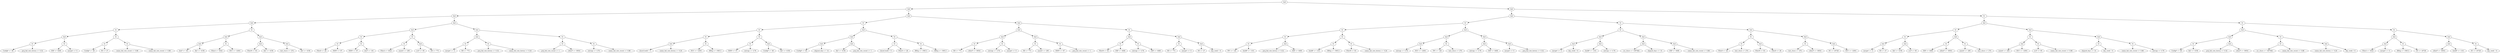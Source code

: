 digraph G {
	graph [bb="0,0,20981,540",
		dpi=78
	];
	node [label="\N"];
	1	 [height=0.5,
		label=And,
		pos="10082,522",
		width=0.75];
	2	 [height=0.5,
		label=And,
		pos="7933.6,450",
		width=0.75];
	1 -> 2	 [pos="e,7960.6,451.88 10054,520.11 9826.6,512.69 8235,460.82 7970.8,452.21"];
	3	 [height=0.5,
		label=And,
		pos="12863,450",
		width=0.75];
	1 -> 3	 [pos="e,12836,451.68 10109,520.32 10375,513.62 12516,459.72 12825,451.94"];
	4	 [height=0.5,
		label=And,
		pos="3752.6,378",
		width=0.75];
	2 -> 4	 [pos="e,3779.7,379.45 7906.7,448.55 7569.8,442.91 4184.2,386.22 3790,379.63"];
	5	 [height=0.5,
		label=And,
		pos="7933.6,378",
		width=0.75];
	2 -> 5	 [pos="e,7933.6,396.1 7933.6,431.7 7933.6,423.98 7933.6,414.71 7933.6,406.11"];
	8	 [height=0.5,
		label=And,
		pos="2049.6,306",
		width=0.75];
	4 -> 8	 [pos="e,2076.6,308.11 3725.6,375.89 3528.4,367.78 2315.3,317.92 2086.8,308.53"];
	9	 [height=0.5,
		label=And,
		pos="3752.6,306",
		width=0.75];
	4 -> 9	 [pos="e,3752.6,324.1 3752.6,359.7 3752.6,351.98 3752.6,342.71 3752.6,334.11"];
	16	 [height=0.5,
		label=Or,
		pos="974.64,234",
		width=0.75];
	8 -> 16	 [pos="e,1001.7,236.76 2022.8,303.25 1877.1,293.76 1181.2,248.45 1011.9,237.42"];
	17	 [height=0.5,
		label=Or,
		pos="2049.6,234",
		width=0.75];
	8 -> 17	 [pos="e,2049.6,252.1 2049.6,287.7 2049.6,279.98 2049.6,270.71 2049.6,262.11"];
	32	 [height=0.5,
		label=And,
		pos="537.64,162",
		width=0.75];
	16 -> 32	 [pos="e,563.54,167.15 948.62,228.83 874,216.88 659.24,182.48 573.56,168.75"];
	33	 [height=0.5,
		label=Or,
		pos="974.64,162",
		width=0.75];
	16 -> 33	 [pos="e,974.64,180.1 974.64,215.7 974.64,207.98 974.64,198.71 974.64,190.11"];
	64	 [height=0.5,
		label=Or,
		pos="269.64,90",
		width=0.75];
	32 -> 64	 [pos="e,294.32,97.444 512.91,154.54 464.95,142.01 359.19,114.39 304.27,100.04"];
	65	 [height=0.5,
		label=Or,
		pos="537.64,90",
		width=0.75];
	32 -> 65	 [pos="e,537.64,108.1 537.64,143.7 537.64,135.98 537.64,126.71 537.64,118.11"];
	128	 [height=0.5,
		label="ConfigF <= 49",
		pos="65.644,18",
		width=1.8234];
	64 -> 128	 [pos="e,105.17,32.563 246.24,80.97 214.37,70.032 156.5,50.177 114.85,35.885"];
	129	 [height=0.5,
		label="proj_fail_rate_history >= 0.32",
		pos="269.64,18",
		width=3.34];
	64 -> 129	 [pos="e,269.64,36.104 269.64,71.697 269.64,63.983 269.64,54.712 269.64,46.112"];
	130	 [height=0.5,
		label="EXP <= 4408",
		pos="468.64,18",
		width=1.6971];
	65 -> 130	 [pos="e,484.86,35.448 523.35,74.496 514.33,65.344 502.46,53.306 492.09,42.781"];
	131	 [height=0.5,
		label="mergeC >= 0",
		pos="606.64,18",
		width=1.6429];
	65 -> 131	 [pos="e,590.43,35.448 551.94,74.496 560.96,65.344 572.83,53.306 583.2,42.781"];
	66	 [height=0.5,
		label=Or,
		pos="879.64,90",
		width=0.75];
	33 -> 66	 [pos="e,897.28,103.99 957.22,148.16 942.71,137.47 921.85,122.1 905.41,109.99"];
	67	 [height=0.5,
		label=Or,
		pos="1069.6,90",
		width=0.75];
	33 -> 67	 [pos="e,1052,103.99 992.07,148.16 1006.6,137.47 1027.4,122.1 1043.9,109.99"];
	132	 [height=0.5,
		label="ConfigF <= 49",
		pos="749.64,18",
		width=1.8234];
	66 -> 132	 [pos="e,778.01,34.275 859.33,78.063 840.04,67.675 810.57,51.807 787.03,39.133"];
	133	 [height=0.5,
		label="NS <= 27",
		pos="879.64,18",
		width=1.2999];
	66 -> 133	 [pos="e,879.64,36.104 879.64,71.697 879.64,63.983 879.64,54.712 879.64,46.112"];
	134	 [height=0.5,
		label="comm_fail_rate_recent <= 0.86",
		pos="1069.6,18",
		width=3.4844];
	67 -> 134	 [pos="e,1069.6,36.104 1069.6,71.697 1069.6,63.983 1069.6,54.712 1069.6,46.112"];
	135	 [height=0.5,
		label="comm_fail_rate_recent <= 0.86",
		pos="1338.6,18",
		width=3.4844];
	67 -> 135	 [pos="e,1280.8,34.044 1094.5,82.54 1134.2,72.19 1213.6,51.536 1271.1,36.579"];
	34	 [height=0.5,
		label=And,
		pos="1900.6,162",
		width=0.75];
	17 -> 34	 [pos="e,1922.4,173.24 2028.3,222.97 2003,211.08 1960.6,191.18 1931.7,177.58"];
	35	 [height=0.5,
		label=And,
		pos="2190.6,162",
		width=0.75];
	17 -> 35	 [pos="e,2169.4,173.55 2070.8,222.52 2094.5,210.72 2133.4,191.43 2160.4,178.03"];
	68	 [height=0.5,
		label=And,
		pos="1678.6,90",
		width=0.75];
	34 -> 68	 [pos="e,1702.5,98.509 1876.5,153.38 1836.7,140.82 1757.3,115.79 1712.1,101.54"];
	69	 [height=0.5,
		label=Or,
		pos="1900.6,90",
		width=0.75];
	34 -> 69	 [pos="e,1900.6,108.1 1900.6,143.7 1900.6,135.98 1900.6,126.71 1900.6,118.11"];
	136	 [height=0.5,
		label="docF <= 181",
		pos="1541.6,18",
		width=1.6429];
	68 -> 136	 [pos="e,1570.5,33.766 1657.8,78.369 1637.1,67.775 1604.8,51.268 1579.5,38.346"];
	137	 [height=0.5,
		label="fixC <= 4156",
		pos="1678.6,18",
		width=1.661];
	68 -> 137	 [pos="e,1678.6,36.104 1678.6,71.697 1678.6,63.983 1678.6,54.712 1678.6,46.112"];
	138	 [height=0.5,
		label="FilesA <= 4524",
		pos="1823.6,18",
		width=1.8776];
	69 -> 138	 [pos="e,1841.6,35.354 1885.1,74.834 1874.8,65.462 1861,52.955 1849.1,42.155"];
	139	 [height=0.5,
		label="NUC <= 12001",
		pos="1976.6,18",
		width=1.8776];
	69 -> 139	 [pos="e,1958.6,35.606 1916,74.834 1926.1,65.527 1939.6,53.13 1951.3,42.382"];
	70	 [height=0.5,
		label=And,
		pos="2190.6,90",
		width=0.75];
	35 -> 70	 [pos="e,2190.6,108.1 2190.6,143.7 2190.6,135.98 2190.6,126.71 2190.6,118.11"];
	71	 [height=0.5,
		label=And,
		pos="2414.6,90",
		width=0.75];
	35 -> 71	 [pos="e,2390.5,98.543 2214.6,153.51 2254.6,141.02 2335,115.89 2380.8,101.59"];
	140	 [height=0.5,
		label="FilesM <= 83",
		pos="2121.6,18",
		width=1.661];
	70 -> 140	 [pos="e,2137.9,35.448 2176.3,74.496 2167.3,65.344 2155.5,53.306 2145.1,42.781"];
	141	 [height=0.5,
		label="fixC <= 4156",
		pos="2259.6,18",
		width=1.661];
	70 -> 141	 [pos="e,2243.4,35.448 2204.9,74.496 2214,65.344 2225.8,53.306 2236.2,42.781"];
	142	 [height=0.5,
		label="test_churn <= 274",
		pos="2414.6,18",
		width=2.1484];
	71 -> 142	 [pos="e,2414.6,36.104 2414.6,71.697 2414.6,63.983 2414.6,54.712 2414.6,46.112"];
	143	 [height=0.5,
		label="fixC <= 4156",
		pos="2569.6,18",
		width=1.661];
	71 -> 143	 [pos="e,2537.9,33.32 2436.5,79.119 2460.4,68.339 2499.1,50.84 2528.7,37.494"];
	18	 [height=0.5,
		label=And,
		pos="3480.6,234",
		width=0.75];
	9 -> 18	 [pos="e,3505.7,241.44 3727.5,298.54 3678.8,285.99 3571.1,258.27 3515.4,243.96"];
	19	 [height=0.5,
		label=And,
		pos="4023.6,234",
		width=0.75];
	9 -> 19	 [pos="e,3998.7,241.44 3777.7,298.54 3826.3,285.99 3933.5,258.27 3989,243.96"];
	36	 [height=0.5,
		label=Or,
		pos="3048.6,162",
		width=0.75];
	18 -> 36	 [pos="e,3074.7,167.23 3454.6,228.78 3380.7,216.8 3169.6,182.6 3084.7,168.84"];
	37	 [height=0.5,
		label=Or,
		pos="3480.6,162",
		width=0.75];
	18 -> 37	 [pos="e,3480.6,180.1 3480.6,215.7 3480.6,207.98 3480.6,198.71 3480.6,190.11"];
	72	 [height=0.5,
		label=Or,
		pos="2841.6,90",
		width=0.75];
	36 -> 72	 [pos="e,2865.1,98.936 3024.9,152.97 2987.9,140.47 2916.5,116.32 2874.6,102.14"];
	73	 [height=0.5,
		label=Or,
		pos="3048.6,90",
		width=0.75];
	36 -> 73	 [pos="e,3048.6,108.1 3048.6,143.7 3048.6,135.98 3048.6,126.71 3048.6,118.11"];
	144	 [height=0.5,
		label="FilesD <= 28",
		pos="2705.6,18",
		width=1.6249];
	72 -> 144	 [pos="e,2734.3,33.766 2821,78.369 2800.4,67.775 2768.3,51.268 2743.2,38.346"];
	145	 [height=0.5,
		label="NDEV <= 67",
		pos="2841.6,18",
		width=1.661];
	72 -> 145	 [pos="e,2841.6,36.104 2841.6,71.697 2841.6,63.983 2841.6,54.712 2841.6,46.112"];
	146	 [height=0.5,
		label="NDEV <= 67",
		pos="2979.6,18",
		width=1.661];
	73 -> 146	 [pos="e,2995.9,35.448 3034.3,74.496 3025.3,65.344 3013.5,53.306 3003.1,42.781"];
	147	 [height=0.5,
		label="docF <= 181",
		pos="3116.6,18",
		width=1.6429];
	73 -> 147	 [pos="e,3100.7,35.448 3062.7,74.496 3071.6,65.344 3083.3,53.306 3093.5,42.781"];
	74	 [height=0.5,
		label=Or,
		pos="3412.6,90",
		width=0.75];
	37 -> 74	 [pos="e,3426.7,105.49 3466.6,146.5 3457.1,136.73 3444.4,123.69 3433.7,112.7"];
	75	 [height=0.5,
		label=And,
		pos="3548.6,90",
		width=0.75];
	37 -> 75	 [pos="e,3534.6,105.49 3494.7,146.5 3504.2,136.73 3516.9,123.69 3527.6,112.7"];
	148	 [height=0.5,
		label="FilesA <= 4524",
		pos="3261.6,18",
		width=1.8776];
	74 -> 148	 [pos="e,3293.8,33.904 3391,78.971 3368.2,68.374 3331.5,51.405 3303.1,38.217"];
	149	 [height=0.5,
		label="maintC <= 295",
		pos="3412.6,18",
		width=1.8234];
	74 -> 149	 [pos="e,3412.6,36.104 3412.6,71.697 3412.6,63.983 3412.6,54.712 3412.6,46.112"];
	150	 [height=0.5,
		label="srcF <= 65",
		pos="3548.6,18",
		width=1.4443];
	75 -> 150	 [pos="e,3548.6,36.104 3548.6,71.697 3548.6,63.983 3548.6,54.712 3548.6,46.112"];
	151	 [height=0.5,
		label="ND <= 773",
		pos="3670.6,18",
		width=1.4443];
	75 -> 151	 [pos="e,3644.8,33.812 3568.5,77.597 3586.8,67.11 3614.3,51.332 3636.2,38.789"];
	38	 [height=0.5,
		label=And,
		pos="4023.6,162",
		width=0.75];
	19 -> 38	 [pos="e,4023.6,180.1 4023.6,215.7 4023.6,207.98 4023.6,198.71 4023.6,190.11"];
	39	 [height=0.5,
		label=Or,
		pos="4734.6,162",
		width=0.75];
	19 -> 39	 [pos="e,4707.9,165.63 4050.2,230.38 4159.1,219.66 4571.3,179.08 4697.6,166.64"];
	76	 [height=0.5,
		label=Or,
		pos="3928.6,90",
		width=0.75];
	38 -> 76	 [pos="e,3946.3,103.99 4006.2,148.16 3991.7,137.47 3970.9,122.1 3954.4,109.99"];
	77	 [height=0.5,
		label=Or,
		pos="4118.6,90",
		width=0.75];
	38 -> 77	 [pos="e,4101,103.99 4041.1,148.16 4055.6,137.47 4076.4,122.1 4092.9,109.99"];
	152	 [height=0.5,
		label="mergeC >= 0",
		pos="3799.6,18",
		width=1.6429];
	76 -> 152	 [pos="e,3827.2,33.948 3908.2,77.908 3888.9,67.426 3859.5,51.463 3836.1,38.797"];
	153	 [height=0.5,
		label="ND <= 773",
		pos="3928.6,18",
		width=1.4443];
	76 -> 153	 [pos="e,3928.6,36.104 3928.6,71.697 3928.6,63.983 3928.6,54.712 3928.6,46.112"];
	154	 [height=0.5,
		label="proj_fail_rate_history >= 0.32",
		pos="4118.6,18",
		width=3.34];
	77 -> 154	 [pos="e,4118.6,36.104 4118.6,71.697 4118.6,63.983 4118.6,54.712 4118.6,46.112"];
	155	 [height=0.5,
		label="comm_fail_rate_history >= 0.24",
		pos="4384.6,18",
		width=3.5566];
	77 -> 155	 [pos="e,4327.2,34.12 4143.7,82.415 4183,72.06 4260.7,51.621 4317.2,36.737"];
	78	 [height=0.5,
		label=Or,
		pos="4734.6,90",
		width=0.75];
	39 -> 78	 [pos="e,4734.6,108.1 4734.6,143.7 4734.6,135.98 4734.6,126.71 4734.6,118.11"];
	79	 [height=0.5,
		label=Or,
		pos="4992.6,90",
		width=0.75];
	39 -> 79	 [pos="e,4968,97.692 4759.4,154.29 4805.6,141.74 4905.2,114.72 4958.1,100.38"];
	156	 [height=0.5,
		label="proj_fail_rate_recent <= 1",
		pos="4636.6,18",
		width=2.9428];
	78 -> 156	 [pos="e,4660.1,35.722 4716.7,76.161 4703.2,66.57 4684.5,53.207 4668.6,41.813"];
	157	 [height=0.5,
		label="otherF <= 36541",
		pos="4832.6,18",
		width=2.004];
	78 -> 157	 [pos="e,4810,35.208 4752.6,76.161 4766.4,66.347 4785.6,52.583 4801.8,41.021"];
	158	 [height=0.5,
		label="entropy <= 4.76",
		pos="4992.6,18",
		width=1.9318];
	79 -> 158	 [pos="e,4992.6,36.104 4992.6,71.697 4992.6,63.983 4992.6,54.712 4992.6,46.112"];
	159	 [height=0.5,
		label="comm_fail_rate_recent <= 0.86",
		pos="5205.6,18",
		width=3.4844];
	79 -> 159	 [pos="e,5157.8,34.711 5016.3,81.241 5047.9,70.85 5105,52.075 5148.3,37.854"];
	10	 [height=0.5,
		label=Or,
		pos="7433.6,306",
		width=0.75];
	5 -> 10	 [pos="e,7459.9,310.67 7907.5,373.34 7824.3,361.69 7565.8,325.51 7469.9,312.08"];
	11	 [height=0.5,
		label=And,
		pos="8574.6,306",
		width=0.75];
	5 -> 11	 [pos="e,8548.2,309.89 7960.4,374.08 8061.6,363.03 8421.5,323.73 8538,311"];
	20	 [height=0.5,
		label=Or,
		pos="6385.6,234",
		width=0.75];
	10 -> 20	 [pos="e,6412.5,236.79 7407,303.22 7263.9,293.67 6588.8,248.57 6422.6,237.47"];
	21	 [height=0.5,
		label=And,
		pos="7433.6,234",
		width=0.75];
	10 -> 21	 [pos="e,7433.6,252.1 7433.6,287.7 7433.6,279.98 7433.6,270.71 7433.6,262.11"];
	40	 [height=0.5,
		label=Or,
		pos="5931.6,162",
		width=0.75];
	20 -> 40	 [pos="e,5957.9,167.04 6359.6,228.99 6282.7,217.13 6056.7,182.28 5968,168.6"];
	41	 [height=0.5,
		label=Or,
		pos="6385.6,162",
		width=0.75];
	20 -> 41	 [pos="e,6385.6,180.1 6385.6,215.7 6385.6,207.98 6385.6,198.71 6385.6,190.11"];
	80	 [height=0.5,
		label=And,
		pos="5638.6,90",
		width=0.75];
	40 -> 80	 [pos="e,5663.6,96.953 5906.7,155.03 5854.3,142.53 5733.1,113.57 5673.3,99.28"];
	81	 [height=0.5,
		label=Or,
		pos="5931.6,90",
		width=0.75];
	40 -> 81	 [pos="e,5931.6,108.1 5931.6,143.7 5931.6,135.98 5931.6,126.71 5931.6,118.11"];
	160	 [height=0.5,
		label="classif_build = 5",
		pos="5420.6,18",
		width=1.9859];
	80 -> 160	 [pos="e,5463,32.609 5614.9,81.376 5581,70.481 5517.7,50.18 5472.6,35.697"];
	161	 [height=0.5,
		label="comm_fail_rate_history >= 0.24",
		pos="5638.6,18",
		width=3.5566];
	80 -> 161	 [pos="e,5638.6,36.104 5638.6,71.697 5638.6,63.983 5638.6,54.712 5638.6,46.112"];
	162	 [height=0.5,
		label="NUC <= 12001",
		pos="5852.6,18",
		width=1.8776];
	81 -> 162	 [pos="e,5871.3,35.51 5916,75.17 5905.5,65.822 5891.3,53.248 5879,42.366"];
	163	 [height=0.5,
		label="BMsg <= 1565.3",
		pos="6010.6,18",
		width=2.022];
	81 -> 163	 [pos="e,5992,35.51 5947.3,75.17 5957.8,65.822 5972,53.248 5984.3,42.366"];
	82	 [height=0.5,
		label=Or,
		pos="6308.6,90",
		width=0.75];
	41 -> 82	 [pos="e,6323.9,104.91 6370.1,146.83 6359,136.81 6344.1,123.19 6331.7,111.92"];
	83	 [height=0.5,
		label=And,
		pos="6461.6,90",
		width=0.75];
	41 -> 83	 [pos="e,6446.3,105.14 6401,146.83 6411.8,136.87 6426.5,123.37 6438.7,112.14"];
	164	 [height=0.5,
		label="NDEV <= 67",
		pos="6161.6,18",
		width=1.661];
	82 -> 164	 [pos="e,6192.3,33.578 6287.3,78.821 6264.8,68.124 6229,51.054 6201.3,37.881"];
	165	 [height=0.5,
		label="entropy <= 4.76",
		pos="6308.6,18",
		width=1.9318];
	82 -> 165	 [pos="e,6308.6,36.104 6308.6,71.697 6308.6,63.983 6308.6,54.712 6308.6,46.112"];
	166	 [height=0.5,
		label="ConfigF <= 49",
		pos="6461.6,18",
		width=1.8234];
	83 -> 166	 [pos="e,6461.6,36.104 6461.6,71.697 6461.6,63.983 6461.6,54.712 6461.6,46.112"];
	167	 [height=0.5,
		label="fixC <= 4156",
		pos="6604.6,18",
		width=1.661];
	83 -> 167	 [pos="e,6574.7,33.641 6482.7,78.671 6504.5,68.023 6538.9,51.176 6565.6,38.095"];
	42	 [height=0.5,
		label=And,
		pos="7169.6,162",
		width=0.75];
	21 -> 42	 [pos="e,7194.2,169.52 7408.8,226.41 7361.4,213.85 7258,186.43 7204,172.11"];
	43	 [height=0.5,
		label=Or,
		pos="7530.6,162",
		width=0.75];
	21 -> 43	 [pos="e,7513,175.76 7451.4,220.16 7466.3,209.41 7487.8,193.91 7504.6,181.76"];
	84	 [height=0.5,
		label=And,
		pos="6915.6,90",
		width=0.75];
	42 -> 84	 [pos="e,6940.2,97.764 7144.8,154.16 7099.2,141.58 7001.9,114.76 6949.9,100.45"];
	85	 [height=0.5,
		label=And,
		pos="7169.6,90",
		width=0.75];
	42 -> 85	 [pos="e,7169.6,108.1 7169.6,143.7 7169.6,135.98 7169.6,126.71 7169.6,118.11"];
	168	 [height=0.5,
		label="ConfigF <= 49",
		pos="6747.6,18",
		width=1.8234];
	84 -> 168	 [pos="e,6782.3,33.448 6893.3,79.705 6867.5,68.941 6824.3,50.948 6791.7,37.339"];
	169	 [height=0.5,
		label="elapsed_days <= 14",
		pos="6915.6,18",
		width=2.347];
	84 -> 169	 [pos="e,6915.6,36.104 6915.6,71.697 6915.6,63.983 6915.6,54.712 6915.6,46.112"];
	170	 [height=0.5,
		label="fixC <= 4156",
		pos="7077.6,18",
		width=1.661];
	85 -> 170	 [pos="e,7098.7,35.057 7152.3,75.834 7139.5,66.076 7121.7,52.549 7106.7,41.14"];
	171	 [height=0.5,
		label="proj_fail_rate_recent <= 1",
		pos="7261.6,18",
		width=2.9428];
	85 -> 171	 [pos="e,7239.5,35.824 7186.9,75.834 7199.4,66.365 7216.5,53.347 7231.2,42.159"];
	86	 [height=0.5,
		label=Or,
		pos="7530.6,90",
		width=0.75];
	43 -> 86	 [pos="e,7530.6,108.1 7530.6,143.7 7530.6,135.98 7530.6,126.71 7530.6,118.11"];
	87	 [height=0.5,
		label=Or,
		pos="7753.6,90",
		width=0.75];
	43 -> 87	 [pos="e,7729.6,98.543 7554.5,153.51 7594.3,141.02 7674.3,115.89 7719.9,101.59"];
	172	 [height=0.5,
		label="classif_build = 5",
		pos="7456.6,18",
		width=1.9859];
	86 -> 172	 [pos="e,7474.2,35.606 7515.7,74.834 7505.9,65.616 7493,53.366 7481.7,42.689"];
	173	 [height=0.5,
		label="FilesD <= 28",
		pos="7604.6,18",
		width=1.6249];
	86 -> 173	 [pos="e,7587.4,35.354 7545.6,74.834 7555.4,65.551 7568.5,53.193 7579.8,42.464"];
	174	 [height=0.5,
		label="BMsg <= 1565.3",
		pos="7753.6,18",
		width=2.022];
	87 -> 174	 [pos="e,7753.6,36.104 7753.6,71.697 7753.6,63.983 7753.6,54.712 7753.6,46.112"];
	175	 [height=0.5,
		label="BMsg <= 1565.3",
		pos="7917.6,18",
		width=2.022];
	87 -> 175	 [pos="e,7882.7,33.908 7775.8,79.559 7800.6,68.94 7841.7,51.418 7873.3,37.947"];
	22	 [height=0.5,
		label=And,
		pos="8574.6,234",
		width=0.75];
	11 -> 22	 [pos="e,8574.6,252.1 8574.6,287.7 8574.6,279.98 8574.6,270.71 8574.6,262.11"];
	23	 [height=0.5,
		label=Or,
		pos="9498.6,234",
		width=0.75];
	11 -> 23	 [pos="e,9471.9,237.03 8601.3,302.98 8732.5,293.04 9309.3,249.34 9461.7,237.8"];
	44	 [height=0.5,
		label=And,
		pos="8436.6,162",
		width=0.75];
	22 -> 44	 [pos="e,8457.8,173.73 8553.7,222.37 8530.6,210.65 8493.2,191.7 8466.9,178.37"];
	45	 [height=0.5,
		label=And,
		pos="8706.6,162",
		width=0.75];
	22 -> 45	 [pos="e,8686.2,173.86 8595.3,222.06 8617.3,210.4 8652.3,191.83 8677.2,178.63"];
	88	 [height=0.5,
		label=Or,
		pos="8202.6,90",
		width=0.75];
	44 -> 88	 [pos="e,8227,98.293 8412.5,153.77 8370.6,141.25 8284.5,115.49 8236.6,101.17"];
	89	 [height=0.5,
		label=Or,
		pos="8436.6,90",
		width=0.75];
	44 -> 89	 [pos="e,8436.6,108.1 8436.6,143.7 8436.6,135.98 8436.6,126.71 8436.6,118.11"];
	176	 [height=0.5,
		label="ND <= 773",
		pos="8060.6,18",
		width=1.4443];
	88 -> 176	 [pos="e,8089.2,33.063 8181.4,78.52 8159.4,67.705 8124.8,50.612 8098.2,37.513"];
	177	 [height=0.5,
		label="otherF <= 36541",
		pos="8202.6,18",
		width=2.004];
	88 -> 177	 [pos="e,8202.6,36.104 8202.6,71.697 8202.6,63.983 8202.6,54.712 8202.6,46.112"];
	178	 [height=0.5,
		label="entropy <= 4.76",
		pos="8362.6,18",
		width=1.9318];
	89 -> 178	 [pos="e,8380.2,35.606 8421.7,74.834 8411.9,65.616 8399,53.366 8387.7,42.689"];
	179	 [height=0.5,
		label="mergeC >= 0",
		pos="8509.6,18",
		width=1.6429];
	89 -> 179	 [pos="e,8492.6,35.354 8451.4,74.834 8461.1,65.551 8474,53.193 8485.2,42.464"];
	90	 [height=0.5,
		label=Or,
		pos="8706.6,90",
		width=0.75];
	45 -> 90	 [pos="e,8706.6,108.1 8706.6,143.7 8706.6,135.98 8706.6,126.71 8706.6,118.11"];
	91	 [height=0.5,
		label=Or,
		pos="8917.6,90",
		width=0.75];
	45 -> 91	 [pos="e,8893.9,98.865 8730.4,153.11 8768.1,140.63 8841.4,116.3 8884.2,102.08"];
	180	 [height=0.5,
		label="ND <= 773",
		pos="8638.6,18",
		width=1.4443];
	90 -> 180	 [pos="e,8654.4,35.198 8692.6,74.496 8683.6,65.28 8671.8,53.136 8661.5,42.559"];
	181	 [height=0.5,
		label="maintC <= 295",
		pos="8774.6,18",
		width=1.8234];
	90 -> 181	 [pos="e,8758.4,35.699 8720.7,74.496 8729.6,65.409 8741.2,53.475 8751.3,43.004"];
	182	 [height=0.5,
		label="NDEV <= 67",
		pos="8917.6,18",
		width=1.661];
	91 -> 182	 [pos="e,8917.6,36.104 8917.6,71.697 8917.6,63.983 8917.6,54.712 8917.6,46.112"];
	183	 [height=0.5,
		label="proj_fail_rate_recent <= 1",
		pos="9101.6,18",
		width=2.9428];
	91 -> 183	 [pos="e,9060.5,34.646 8940.6,80.276 8968.1,69.813 9015,51.967 9051.1,38.224"];
	46	 [height=0.5,
		label=And,
		pos="9498.6,162",
		width=0.75];
	23 -> 46	 [pos="e,9498.6,180.1 9498.6,215.7 9498.6,207.98 9498.6,198.71 9498.6,190.11"];
	47	 [height=0.5,
		label=And,
		pos="9918.6,162",
		width=0.75];
	23 -> 47	 [pos="e,9892.6,167.34 9524.6,228.67 9596.7,216.65 9799.7,182.83 9882.6,169"];
	92	 [height=0.5,
		label=Or,
		pos="9424.6,90",
		width=0.75];
	46 -> 92	 [pos="e,9439.6,105.14 9483.7,146.83 9473.1,136.87 9458.9,123.37 9447,112.14"];
	93	 [height=0.5,
		label=Or,
		pos="9573.6,90",
		width=0.75];
	46 -> 93	 [pos="e,9558.5,105.14 9513.8,146.83 9524.5,136.87 9539,123.37 9551,112.14"];
	184	 [height=0.5,
		label="FilesM <= 83",
		pos="9285.6,18",
		width=1.661];
	92 -> 184	 [pos="e,9315.1,33.833 9403.8,78.52 9382.9,67.956 9350,51.403 9324.2,38.432"];
	185	 [height=0.5,
		label="EXP <= 4408",
		pos="9424.6,18",
		width=1.6971];
	92 -> 185	 [pos="e,9424.6,36.104 9424.6,71.697 9424.6,63.983 9424.6,54.712 9424.6,46.112"];
	186	 [height=0.5,
		label="entropy <= 4.76",
		pos="9573.6,18",
		width=1.9318];
	93 -> 186	 [pos="e,9573.6,36.104 9573.6,71.697 9573.6,63.983 9573.6,54.712 9573.6,46.112"];
	187	 [height=0.5,
		label="EXP <= 4408",
		pos="9722.6,18",
		width=1.6971];
	93 -> 187	 [pos="e,9691.5,33.644 9595,78.971 9617.7,68.306 9654.1,51.187 9682.3,37.964"];
	94	 [height=0.5,
		label=Or,
		pos="9918.6,90",
		width=0.75];
	47 -> 94	 [pos="e,9918.6,108.1 9918.6,143.7 9918.6,135.98 9918.6,126.71 9918.6,118.11"];
	95	 [height=0.5,
		label=And,
		pos="10107,90",
		width=0.75];
	47 -> 95	 [pos="e,10084,99.544 9941.7,152.42 9974.9,140.05 10036,117.17 10074,103.09"];
	188	 [height=0.5,
		label="ND <= 773",
		pos="9853.6,18",
		width=1.4443];
	94 -> 188	 [pos="e,9868.8,35.29 9904.9,74.155 9896.4,65.072 9885.4,53.243 9875.8,42.87"];
	189	 [height=0.5,
		label="mergeC >= 0",
		pos="9982.6,18",
		width=1.6429];
	94 -> 189	 [pos="e,9967.3,35.789 9932.2,74.155 9940.4,65.2 9951,53.576 9960.4,43.309"];
	190	 [height=0.5,
		label="NS <= 27",
		pos="10107,18",
		width=1.2999];
	95 -> 190	 [pos="e,10107,36.104 10107,71.697 10107,63.983 10107,54.712 10107,46.112"];
	191	 [height=0.5,
		label="day_week = 6",
		pos="10234,18",
		width=1.7151];
	95 -> 191	 [pos="e,10206,34.206 10127,77.908 10146,67.494 10174,51.67 10197,39.045"];
	6	 [height=0.5,
		label=And,
		pos="12863,378",
		width=0.75];
	3 -> 6	 [pos="e,12863,396.1 12863,431.7 12863,423.98 12863,414.71 12863,406.11"];
	7	 [height=0.5,
		label=Or,
		pos="16741,378",
		width=0.75];
	3 -> 7	 [pos="e,16714,379.49 12890,448.51 13213,442.67 16328,386.46 16704,379.67"];
	12	 [height=0.5,
		label=Or,
		pos="12254,306",
		width=0.75];
	6 -> 12	 [pos="e,12280,310.03 12836,373.95 12739,362.77 12402,324.05 12290,311.19"];
	13	 [height=0.5,
		label=Or,
		pos="13646,306",
		width=0.75];
	6 -> 13	 [pos="e,13619,309.4 12890,374.59 13007,364.1 13473,322.43 13609,310.32"];
	24	 [height=0.5,
		label=Or,
		pos="11299,234",
		width=0.75];
	12 -> 24	 [pos="e,11325,236.97 12227,303.04 12092,293.18 11491,249.1 11335,237.7"];
	25	 [height=0.5,
		label=And,
		pos="12254,234",
		width=0.75];
	12 -> 25	 [pos="e,12254,252.1 12254,287.7 12254,279.98 12254,270.71 12254,262.11"];
	48	 [height=0.5,
		label=Or,
		pos="10820,162",
		width=0.75];
	24 -> 48	 [pos="e,10846,166.82 11273,229.19 11192,217.44 10948,181.8 10856,168.28"];
	49	 [height=0.5,
		label=Or,
		pos="11299,162",
		width=0.75];
	24 -> 49	 [pos="e,11299,180.1 11299,215.7 11299,207.98 11299,198.71 11299,190.11"];
	96	 [height=0.5,
		label=Or,
		pos="10514,90",
		width=0.75];
	48 -> 96	 [pos="e,10539,96.795 10794,155.21 10740,142.74 10611,113.3 10549,99.031"];
	97	 [height=0.5,
		label=And,
		pos="10820,90",
		width=0.75];
	48 -> 97	 [pos="e,10820,108.1 10820,143.7 10820,135.98 10820,126.71 10820,118.11"];
	192	 [height=0.5,
		label="TFC <= 126",
		pos="10371,18",
		width=1.5887];
	96 -> 192	 [pos="e,10400,33.512 10493,78.671 10471,67.989 10436,51.069 10409,37.969"];
	193	 [height=0.5,
		label="buildF <= 1101",
		pos="10514,18",
		width=1.8776];
	96 -> 193	 [pos="e,10514,36.104 10514,71.697 10514,63.983 10514,54.712 10514,46.112"];
	194	 [height=0.5,
		label="proj_fail_rate_history >= 0.32",
		pos="10720,18",
		width=3.34];
	97 -> 194	 [pos="e,10744,35.878 10802,76.485 10788,66.841 10769,53.246 10752,41.698"];
	195	 [height=0.5,
		label="EXP <= 4408",
		pos="10919,18",
		width=1.6971];
	97 -> 195	 [pos="e,10896,34.952 10838,76.161 10852,66.279 10871,52.394 10888,40.784"];
	98	 [height=0.5,
		label=Or,
		pos="11224,90",
		width=0.75];
	49 -> 98	 [pos="e,11239,105.14 11283,146.83 11273,136.87 11258,123.37 11246,112.14"];
	99	 [height=0.5,
		label=Or,
		pos="11375,90",
		width=0.75];
	49 -> 99	 [pos="e,11359,105.14 11314,146.83 11325,136.87 11340,123.37 11352,112.14"];
	196	 [height=0.5,
		label="buildF <= 1101",
		pos="11066,18",
		width=1.8776];
	98 -> 196	 [pos="e,11099,33.776 11202,79.267 11178,68.623 11139,51.303 11108,37.956"];
	197	 [height=0.5,
		label="BMsg <= 1565.3",
		pos="11224,18",
		width=2.022];
	98 -> 197	 [pos="e,11224,36.104 11224,71.697 11224,63.983 11224,54.712 11224,46.112"];
	198	 [height=0.5,
		label="FilesM <= 83",
		pos="11375,18",
		width=1.661];
	99 -> 198	 [pos="e,11375,36.104 11375,71.697 11375,63.983 11375,54.712 11375,46.112"];
	199	 [height=0.5,
		label="comm_fail_rate_history >= 0.24",
		pos="11581,18",
		width=3.5566];
	99 -> 199	 [pos="e,11534,34.851 11398,80.97 11429,70.597 11483,52.205 11524,38.143"];
	50	 [height=0.5,
		label=And,
		pos="12172,162",
		width=0.75];
	25 -> 50	 [pos="e,12188,176.56 12237,219.17 12225,208.94 12209,194.85 12195,183.34"];
	51	 [height=0.5,
		label=And,
		pos="12487,162",
		width=0.75];
	25 -> 51	 [pos="e,12462,170.29 12278,225.77 12319,213.28 12405,187.6 12453,173.26"];
	100	 [height=0.5,
		label=And,
		pos="11952,90",
		width=0.75];
	50 -> 100	 [pos="e,11976,98.615 12148,153.38 12108,140.86 12030,115.92 11985,101.66"];
	101	 [height=0.5,
		label=Or,
		pos="12172,90",
		width=0.75];
	50 -> 101	 [pos="e,12172,108.1 12172,143.7 12172,135.98 12172,126.71 12172,118.11"];
	200	 [height=0.5,
		label="entropy <= 4.76",
		pos="11797,18",
		width=1.9318];
	100 -> 200	 [pos="e,11830,33.971 11930,79.119 11906,68.509 11868,51.39 11839,38.128"];
	201	 [height=0.5,
		label="NUC <= 12001",
		pos="11952,18",
		width=1.8776];
	100 -> 201	 [pos="e,11952,36.104 11952,71.697 11952,63.983 11952,54.712 11952,46.112"];
	202	 [height=0.5,
		label="TFC <= 126",
		pos="12095,18",
		width=1.5887];
	101 -> 202	 [pos="e,12113,35.354 12156,74.834 12146,65.462 12132,52.955 12120,42.155"];
	203	 [height=0.5,
		label="test_churn <= 274",
		pos="12248,18",
		width=2.1484];
	101 -> 203	 [pos="e,12230,35.606 12187,74.834 12197,65.527 12211,53.13 12222,42.382"];
	102	 [height=0.5,
		label=And,
		pos="12487,90",
		width=0.75];
	51 -> 102	 [pos="e,12487,108.1 12487,143.7 12487,135.98 12487,126.71 12487,118.11"];
	103	 [height=0.5,
		label=And,
		pos="12700,90",
		width=0.75];
	51 -> 103	 [pos="e,12676,98.793 12510,153.24 12548,140.76 12623,116.18 12666,101.93"];
	204	 [height=0.5,
		label="entropy <= 4.76",
		pos="12413,18",
		width=1.9318];
	102 -> 204	 [pos="e,12430,35.606 12472,74.834 12462,65.616 12449,53.366 12438,42.689"];
	205	 [height=0.5,
		label="EXP <= 4408",
		pos="12562,18",
		width=1.6971];
	102 -> 205	 [pos="e,12544,35.354 12502,74.834 12512,65.551 12525,53.193 12537,42.464"];
	206	 [height=0.5,
		label="mergeC >= 0",
		pos="12700,18",
		width=1.6429];
	103 -> 206	 [pos="e,12700,36.104 12700,71.697 12700,63.983 12700,54.712 12700,46.112"];
	207	 [height=0.5,
		label="proj_fail_rate_history >= 0.32",
		pos="12897,18",
		width=3.34];
	103 -> 207	 [pos="e,12852,34.852 12723,80.695 12752,70.312 12803,52.212 12842,38.293"];
	26	 [height=0.5,
		label=Or,
		pos="13646,234",
		width=0.75];
	13 -> 26	 [pos="e,13646,252.1 13646,287.7 13646,279.98 13646,270.71 13646,262.11"];
	27	 [height=0.5,
		label=And,
		pos="14715,234",
		width=0.75];
	13 -> 27	 [pos="e,14688,236.76 13672,303.25 13817,293.76 14509,248.45 14678,237.42"];
	52	 [height=0.5,
		label=And,
		pos="13457,162",
		width=0.75];
	26 -> 52	 [pos="e,13480,171.54 13622,224.42 13589,212.05 13527,189.17 13489,175.09"];
	53	 [height=0.5,
		label=And,
		pos="13814,162",
		width=0.75];
	26 -> 53	 [pos="e,13791,172.33 13668,223.7 13697,211.52 13749,190.07 13782,176.2"];
	104	 [height=0.5,
		label=And,
		pos="13233,90",
		width=0.75];
	52 -> 104	 [pos="e,13257,98.543 13433,153.51 13393,141.02 13312,115.89 13267,101.59"];
	105	 [height=0.5,
		label=And,
		pos="13457,90",
		width=0.75];
	52 -> 105	 [pos="e,13457,108.1 13457,143.7 13457,135.98 13457,126.71 13457,118.11"];
	208	 [height=0.5,
		label="mergeC >= 0",
		pos="13094,18",
		width=1.6429];
	104 -> 208	 [pos="e,13123,33.704 13212,78.52 13191,67.922 13158,51.296 13132,38.307"];
	209	 [height=0.5,
		label="day_week = 6",
		pos="13233,18",
		width=1.7151];
	104 -> 209	 [pos="e,13233,36.104 13233,71.697 13233,63.983 13233,54.712 13233,46.112"];
	210	 [height=0.5,
		label="buildF <= 1101",
		pos="13380,18",
		width=1.8776];
	105 -> 210	 [pos="e,13398,35.354 13441,74.834 13431,65.462 13417,52.955 13405,42.155"];
	211	 [height=0.5,
		label="entropy <= 4.76",
		pos="13535,18",
		width=1.9318];
	105 -> 211	 [pos="e,13516,35.51 13472,75.17 13482,65.822 13496,53.248 13509,42.366"];
	106	 [height=0.5,
		label=And,
		pos="13814,90",
		width=0.75];
	53 -> 106	 [pos="e,13814,108.1 13814,143.7 13814,135.98 13814,126.71 13814,118.11"];
	107	 [height=0.5,
		label=And,
		pos="14076,90",
		width=0.75];
	53 -> 107	 [pos="e,14051,97.619 13838,154.41 13885,141.88 13987,114.57 14041,100.22"];
	212	 [height=0.5,
		label="src_churn <= 1497462",
		pos="13716,18",
		width=2.5998];
	106 -> 212	 [pos="e,13739,35.464 13796,76.161 13782,66.503 13763,53.021 13747,41.576"];
	213	 [height=0.5,
		label="elapsed_days <= 14",
		pos="13912,18",
		width=2.347];
	106 -> 213	 [pos="e,13889,35.464 13832,76.161 13845,66.503 13864,53.021 13880,41.576"];
	214	 [height=0.5,
		label="EXP <= 4408",
		pos="14076,18",
		width=1.6971];
	107 -> 214	 [pos="e,14076,36.104 14076,71.697 14076,63.983 14076,54.712 14076,46.112"];
	215	 [height=0.5,
		label="comm_fail_rate_recent <= 0.86",
		pos="14281,18",
		width=3.4844];
	107 -> 215	 [pos="e,14234,34.851 14099,80.97 14130,70.597 14183,52.205 14225,38.143"];
	54	 [height=0.5,
		label=Or,
		pos="14715,162",
		width=0.75];
	27 -> 54	 [pos="e,14715,180.1 14715,215.7 14715,207.98 14715,198.71 14715,190.11"];
	55	 [height=0.5,
		label=And,
		pos="15166,162",
		width=0.75];
	27 -> 55	 [pos="e,15140,167.03 14741,228.93 14818,217.03 15042,182.24 15130,168.59"];
	108	 [height=0.5,
		label=Or,
		pos="14637,90",
		width=0.75];
	54 -> 108	 [pos="e,14652,104.8 14699,147.17 14688,137.01 14672,123.03 14660,111.56"];
	109	 [height=0.5,
		label=And,
		pos="14792,90",
		width=0.75];
	54 -> 109	 [pos="e,14776,104.91 14730,146.83 14741,136.81 14756,123.19 14769,111.92"];
	216	 [height=0.5,
		label="FilesD <= 28",
		pos="14483,18",
		width=1.6249];
	108 -> 216	 [pos="e,14514,33.32 14615,79.119 14591,68.339 14553,50.84 14523,37.494"];
	217	 [height=0.5,
		label="test_churn <= 274",
		pos="14637,18",
		width=2.1484];
	108 -> 217	 [pos="e,14637,36.104 14637,71.697 14637,63.983 14637,54.712 14637,46.112"];
	218	 [height=0.5,
		label="FilesM <= 83",
		pos="14792,18",
		width=1.661];
	109 -> 218	 [pos="e,14792,36.104 14792,71.697 14792,63.983 14792,54.712 14792,46.112"];
	219	 [height=0.5,
		label="FilesD <= 28",
		pos="14928,18",
		width=1.6249];
	109 -> 219	 [pos="e,14899,33.766 14812,78.369 14833,67.775 14865,51.268 14890,38.346"];
	110	 [height=0.5,
		label=Or,
		pos="15166,90",
		width=0.75];
	55 -> 110	 [pos="e,15166,108.1 15166,143.7 15166,135.98 15166,126.71 15166,118.11"];
	111	 [height=0.5,
		label=And,
		pos="15400,90",
		width=0.75];
	55 -> 111	 [pos="e,15375,98.293 15190,153.77 15232,141.25 15318,115.49 15366,101.17"];
	220	 [height=0.5,
		label="test_churn <= 274",
		pos="15082,18",
		width=2.1484];
	110 -> 220	 [pos="e,15101,35.412 15149,75.503 15138,66.028 15123,53.12 15109,42.033"];
	221	 [height=0.5,
		label="otherF <= 36541",
		pos="15249,18",
		width=2.004];
	110 -> 221	 [pos="e,15229,35.51 15182,75.17 15193,65.733 15208,53.008 15221,42.055"];
	222	 [height=0.5,
		label="NC <= 20728",
		pos="15400,18",
		width=1.6971];
	111 -> 222	 [pos="e,15400,36.104 15400,71.697 15400,63.983 15400,54.712 15400,46.112"];
	223	 [height=0.5,
		label="NUC <= 12001",
		pos="15547,18",
		width=1.8776];
	111 -> 223	 [pos="e,15515,33.967 15421,78.821 15443,68.272 15478,51.526 15506,38.431"];
	14	 [height=0.5,
		label=And,
		pos="16741,306",
		width=0.75];
	7 -> 14	 [pos="e,16741,324.1 16741,359.7 16741,351.98 16741,342.71 16741,334.11"];
	15	 [height=0.5,
		label=Or,
		pos="18914,306",
		width=0.75];
	7 -> 15	 [pos="e,18887,307.87 16768,376.13 16997,368.74 18610,316.78 18876,308.2"];
	28	 [height=0.5,
		label=Or,
		pos="16431,234",
		width=0.75];
	14 -> 28	 [pos="e,16456,240.72 16716,299.33 16661,286.91 16529,257.25 16466,242.96"];
	29	 [height=0.5,
		label=And,
		pos="17051,234",
		width=0.75];
	14 -> 29	 [pos="e,17025,240.72 16766,299.33 16821,286.91 16952,257.25 17015,242.96"];
	56	 [height=0.5,
		label=Or,
		pos="16006,162",
		width=0.75];
	28 -> 56	 [pos="e,16032,167.26 16405,228.73 16332,216.73 16125,182.71 16042,168.92"];
	57	 [height=0.5,
		label=And,
		pos="16431,162",
		width=0.75];
	28 -> 57	 [pos="e,16431,180.1 16431,215.7 16431,207.98 16431,198.71 16431,190.11"];
	112	 [height=0.5,
		label=And,
		pos="15816,90",
		width=0.75];
	56 -> 112	 [pos="e,15839,99.544 15982,152.42 15949,140.05 15887,117.17 15848,103.09"];
	113	 [height=0.5,
		label=And,
		pos="16006,90",
		width=0.75];
	56 -> 113	 [pos="e,16006,108.1 16006,143.7 16006,135.98 16006,126.71 16006,118.11"];
	224	 [height=0.5,
		label="mergeC >= 0",
		pos="15692,18",
		width=1.6429];
	112 -> 224	 [pos="e,15718,34.136 15796,77.753 15777,67.359 15750,51.674 15727,39.123"];
	225	 [height=0.5,
		label="NS <= 27",
		pos="15816,18",
		width=1.2999];
	112 -> 225	 [pos="e,15816,36.104 15816,71.697 15816,63.983 15816,54.712 15816,46.112"];
	226	 [height=0.5,
		label="fixC <= 4156",
		pos="15941,18",
		width=1.661];
	113 -> 226	 [pos="e,15956,35.789 15992,74.155 15984,65.2 15973,53.576 15963,43.309"];
	227	 [height=0.5,
		label="srcF <= 65",
		pos="16071,18",
		width=1.4443];
	113 -> 227	 [pos="e,16056,35.29 16019,74.155 16028,65.072 16039,53.243 16048,42.87"];
	114	 [height=0.5,
		label=Or,
		pos="16353,90",
		width=0.75];
	57 -> 114	 [pos="e,16368,104.8 16415,147.17 16404,137.01 16388,123.03 16376,111.56"];
	115	 [height=0.5,
		label=Or,
		pos="16509,90",
		width=0.75];
	57 -> 115	 [pos="e,16493,104.8 16446,147.17 16457,137.01 16473,123.03 16486,111.56"];
	228	 [height=0.5,
		label="EXP <= 4408",
		pos="16202,18",
		width=1.6971];
	114 -> 228	 [pos="e,16233,33.514 16331,78.971 16308,68.272 16271,51.078 16242,37.837"];
	229	 [height=0.5,
		label="otherF <= 36541",
		pos="16353,18",
		width=2.004];
	114 -> 229	 [pos="e,16353,36.104 16353,71.697 16353,63.983 16353,54.712 16353,46.112"];
	230	 [height=0.5,
		label="maintC <= 295",
		pos="16509,18",
		width=1.8234];
	115 -> 230	 [pos="e,16509,36.104 16509,71.697 16509,63.983 16509,54.712 16509,46.112"];
	231	 [height=0.5,
		label="test_churn <= 274",
		pos="16670,18",
		width=2.1484];
	115 -> 231	 [pos="e,16635,34.105 16531,79.414 16555,68.826 16595,51.508 16626,38.122"];
	58	 [height=0.5,
		label=Or,
		pos="17051,162",
		width=0.75];
	29 -> 58	 [pos="e,17051,180.1 17051,215.7 17051,207.98 17051,198.71 17051,190.11"];
	59	 [height=0.5,
		label=And,
		pos="17625,162",
		width=0.75];
	29 -> 59	 [pos="e,17598,166.24 17077,229.76 17170,218.43 17481,180.52 17588,167.46"];
	116	 [height=0.5,
		label=And,
		pos="16982,90",
		width=0.75];
	58 -> 116	 [pos="e,16996,105.49 17036,146.5 17027,136.73 17014,123.69 17003,112.7"];
	117	 [height=0.5,
		label=Or,
		pos="17120,90",
		width=0.75];
	58 -> 117	 [pos="e,17105,105.49 17065,146.5 17075,136.73 17087,123.69 17098,112.7"];
	232	 [height=0.5,
		label="maintC <= 295",
		pos="16831,18",
		width=1.8234];
	116 -> 232	 [pos="e,16863,33.774 16960,78.971 16937,68.34 16900,51.296 16872,38.09"];
	233	 [height=0.5,
		label="NUC <= 12001",
		pos="16982,18",
		width=1.8776];
	116 -> 233	 [pos="e,16982,36.104 16982,71.697 16982,63.983 16982,54.712 16982,46.112"];
	234	 [height=0.5,
		label="srcF <= 65",
		pos="17120,18",
		width=1.4443];
	117 -> 234	 [pos="e,17120,36.104 17120,71.697 17120,63.983 17120,54.712 17120,46.112"];
	235	 [height=0.5,
		label="comm_fail_rate_recent <= 0.86",
		pos="17315,18",
		width=3.4844];
	117 -> 235	 [pos="e,17270,34.852 17143,80.695 17172,70.312 17222,52.212 17261,38.293"];
	118	 [height=0.5,
		label=Or,
		pos="17625,90",
		width=0.75];
	59 -> 118	 [pos="e,17625,108.1 17625,143.7 17625,135.98 17625,126.71 17625,118.11"];
	119	 [height=0.5,
		label=Or,
		pos="17912,90",
		width=0.75];
	59 -> 119	 [pos="e,17887,97.125 17650,154.91 17701,142.42 17818,113.88 17877,99.547"];
	236	 [height=0.5,
		label="elapsed_days <= 14",
		pos="17543,18",
		width=2.347];
	118 -> 236	 [pos="e,17562,35.764 17608,75.17 17597,65.799 17583,53.186 17570,42.285"];
	237	 [height=0.5,
		label="day_week = 6",
		pos="17707,18",
		width=1.7151];
	118 -> 237	 [pos="e,17688,35.257 17641,75.17 17652,65.667 17667,52.83 17680,41.826"];
	238	 [height=0.5,
		label="comm_fail_rate_recent <= 0.86",
		pos="17912,18",
		width=3.4844];
	119 -> 238	 [pos="e,17912,36.104 17912,71.697 17912,63.983 17912,54.712 17912,46.112"];
	239	 [height=0.5,
		label="entropy <= 4.76",
		pos="18125,18",
		width=1.9318];
	119 -> 239	 [pos="e,18083,32.55 17935,81.241 17968,70.32 18030,50.139 18074,35.717"];
	30	 [height=0.5,
		label=And,
		pos="18914,234",
		width=0.75];
	15 -> 30	 [pos="e,18914,252.1 18914,287.7 18914,279.98 18914,270.71 18914,262.11"];
	31	 [height=0.5,
		label=Or,
		pos="20096,234",
		width=0.75];
	15 -> 31	 [pos="e,20069,236.59 18941,303.41 19096,294.2 19879,247.84 20059,237.18"];
	60	 [height=0.5,
		label=And,
		pos="18717,162",
		width=0.75];
	30 -> 60	 [pos="e,18740,171.29 18890,224.7 18855,212.28 18789,188.81 18750,174.68"];
	61	 [height=0.5,
		label=Or,
		pos="19131,162",
		width=0.75];
	30 -> 61	 [pos="e,19107,170.69 18938,225.24 18976,212.73 19053,188.05 19097,173.81"];
	120	 [height=0.5,
		label=Or,
		pos="18421,90",
		width=0.75];
	60 -> 120	 [pos="e,18446,96.966 18692,155.09 18639,142.63 18516,113.62 18456,99.298"];
	121	 [height=0.5,
		label=And,
		pos="18717,90",
		width=0.75];
	60 -> 121	 [pos="e,18717,108.1 18717,143.7 18717,135.98 18717,126.71 18717,118.11"];
	240	 [height=0.5,
		label="ConfigF <= 49",
		pos="18278,18",
		width=1.8234];
	120 -> 240	 [pos="e,18308,34.03 18400,78.671 18378,68.125 18344,51.499 18317,38.472"];
	241	 [height=0.5,
		label="fixC <= 4156",
		pos="18421,18",
		width=1.661];
	120 -> 241	 [pos="e,18421,36.104 18421,71.697 18421,63.983 18421,54.712 18421,46.112"];
	242	 [height=0.5,
		label="proj_fail_rate_history >= 0.32",
		pos="18619,18",
		width=3.34];
	121 -> 242	 [pos="e,18642,35.722 18699,76.161 18685,66.57 18667,53.207 18651,41.813"];
	243	 [height=0.5,
		label="otherF <= 36541",
		pos="18829,18",
		width=2.004];
	121 -> 243	 [pos="e,18803,34.883 18736,77.125 18752,67.045 18775,52.333 18795,40.233"];
	122	 [height=0.5,
		label=Or,
		pos="19131,90",
		width=0.75];
	61 -> 122	 [pos="e,19131,108.1 19131,143.7 19131,135.98 19131,126.71 19131,118.11"];
	123	 [height=0.5,
		label=And,
		pos="19521,90",
		width=0.75];
	61 -> 123	 [pos="e,19495,95.645 19157,156.35 19224,144.21 19407,111.49 19484,97.492"];
	244	 [height=0.5,
		label="src_churn <= 1497462",
		pos="19013,18",
		width=2.5998];
	122 -> 244	 [pos="e,19040,35.29 19111,77.441 19094,67.428 19069,52.679 19049,40.503"];
	245	 [height=0.5,
		label="comm_fail_rate_recent <= 0.86",
		pos="19250,18",
		width=3.4844];
	122 -> 245	 [pos="e,19222,35.553 19150,77.441 19167,67.496 19192,52.878 19213,40.75"];
	246	 [height=0.5,
		label="comm_fail_rate_history >= 0.24",
		pos="19521,18",
		width=3.5566];
	123 -> 246	 [pos="e,19521,36.104 19521,71.697 19521,63.983 19521,54.712 19521,46.112"];
	247	 [height=0.5,
		label="day_week = 6",
		pos="19729,18",
		width=1.7151];
	123 -> 247	 [pos="e,19690,32.042 19545,80.97 19577,69.876 19638,49.608 19680,35.276"];
	62	 [height=0.5,
		label=And,
		pos="20096,162",
		width=0.75];
	31 -> 62	 [pos="e,20096,180.1 20096,215.7 20096,207.98 20096,198.71 20096,190.11"];
	63	 [height=0.5,
		label=And,
		pos="20553,162",
		width=0.75];
	31 -> 63	 [pos="e,20527,167 20122,228.99 20199,217.11 20428,182.13 20517,168.51"];
	124	 [height=0.5,
		label=And,
		pos="20021,90",
		width=0.75];
	62 -> 124	 [pos="e,20036,105.14 20080,146.83 20070,136.87 20055,123.37 20043,112.14"];
	125	 [height=0.5,
		label=Or,
		pos="20171,90",
		width=0.75];
	62 -> 125	 [pos="e,20155,105.14 20111,146.83 20121,136.87 20136,123.37 20148,112.14"];
	248	 [height=0.5,
		label="FilesA <= 4524",
		pos="19876,18",
		width=1.8776];
	124 -> 248	 [pos="e,19907,34.03 19999,78.671 19977,68.125 19943,51.499 19916,38.472"];
	249	 [height=0.5,
		label="mergeC >= 0",
		pos="20021,18",
		width=1.6429];
	124 -> 249	 [pos="e,20021,36.104 20021,71.697 20021,63.983 20021,54.712 20021,46.112"];
	250	 [height=0.5,
		label="BMsg <= 1565.3",
		pos="20171,18",
		width=2.022];
	125 -> 250	 [pos="e,20171,36.104 20171,71.697 20171,63.983 20171,54.712 20171,46.112"];
	251	 [height=0.5,
		label="NC <= 20728",
		pos="20323,18",
		width=1.6971];
	125 -> 251	 [pos="e,20291,33.514 20192,78.971 20216,68.272 20253,51.078 20282,37.837"];
	126	 [height=0.5,
		label=And,
		pos="20553,90",
		width=0.75];
	63 -> 126	 [pos="e,20553,108.1 20553,143.7 20553,135.98 20553,126.71 20553,118.11"];
	127	 [height=0.5,
		label=Or,
		pos="20779,90",
		width=0.75];
	63 -> 127	 [pos="e,20755,98.437 20577,153.51 20617,140.98 20699,115.76 20745,101.48"];
	252	 [height=0.5,
		label="otherF <= 36541",
		pos="20474,18",
		width=2.004];
	126 -> 252	 [pos="e,20492,35.51 20537,75.17 20526,65.822 20512,53.248 20500,42.366"];
	253	 [height=0.5,
		label="buildF <= 1101",
		pos="20632,18",
		width=1.8776];
	126 -> 253	 [pos="e,20613,35.51 20568,75.17 20579,65.822 20593,53.248 20605,42.366"];
	254	 [height=0.5,
		label="NC <= 20728",
		pos="20779,18",
		width=1.6971];
	127 -> 254	 [pos="e,20779,36.104 20779,71.697 20779,63.983 20779,54.712 20779,46.112"];
	255	 [height=0.5,
		label="day_week = 6",
		pos="20920,18",
		width=1.7151];
	127 -> 255	 [pos="e,20890,33.833 20800,78.52 20821,67.956 20854,51.403 20881,38.432"];
}
